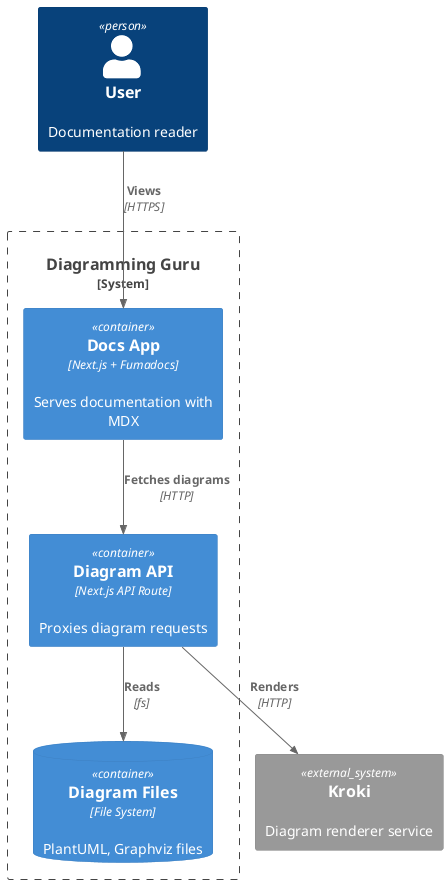 @startuml
!include <C4/C4_Container>

Person(user, "User", "Documentation reader")

System_Boundary(system, "Diagramming Guru") {
  Container(docs, "Docs App", "Next.js + Fumadocs", "Serves documentation with MDX")
  Container(api, "Diagram API", "Next.js API Route", "Proxies diagram requests")
  ContainerDb(diagrams, "Diagram Files", "File System", "PlantUML, Graphviz files")
}

System_Ext(kroki, "Kroki", "Diagram renderer service")

Rel(user, docs, "Views", "HTTPS")
Rel(docs, api, "Fetches diagrams", "HTTP")
Rel(api, diagrams, "Reads", "fs")
Rel(api, kroki, "Renders", "HTTP")
@enduml
